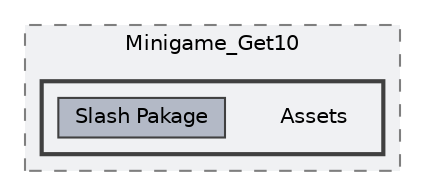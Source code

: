 digraph "C:/UserFiles/Unity/MiniGame/Get10/Minigame_Get10/Assets"
{
 // LATEX_PDF_SIZE
  bgcolor="transparent";
  edge [fontname=Helvetica,fontsize=10,labelfontname=Helvetica,labelfontsize=10];
  node [fontname=Helvetica,fontsize=10,shape=box,height=0.2,width=0.4];
  compound=true
  subgraph clusterdir_d7be54b7ce6c94a07df831c677e73a48 {
    graph [ bgcolor="#f0f1f3", pencolor="grey50", label="Minigame_Get10", fontname=Helvetica,fontsize=10 style="filled,dashed", URL="dir_d7be54b7ce6c94a07df831c677e73a48.html",tooltip=""]
  subgraph clusterdir_a9061decffe88b292f613f649407a17f {
    graph [ bgcolor="#f0f1f3", pencolor="grey25", label="", fontname=Helvetica,fontsize=10 style="filled,bold", URL="dir_a9061decffe88b292f613f649407a17f.html",tooltip=""]
    dir_a9061decffe88b292f613f649407a17f [shape=plaintext, label="Assets"];
  dir_8147f9ccebb154020827851f09e0a365 [label="Slash Pakage", fillcolor="#b3b9c6", color="grey25", style="filled", URL="dir_8147f9ccebb154020827851f09e0a365.html",tooltip=""];
  }
  }
}
